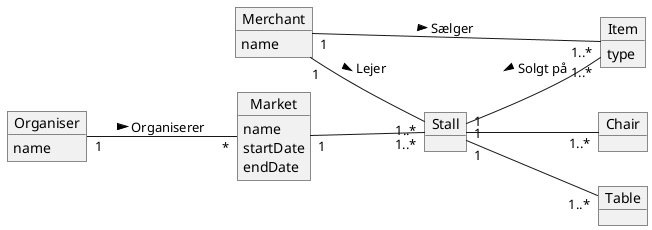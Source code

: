 @startuml
left to right direction
skinparam ObjectFontSize 16
skinparam ObjectAttributeFontSize 14
object Organiser {
    name
}

object Merchant {
    name
}

object Stall {

}

object Market {
    name 
    startDate
    endDate
}

object Item {
    type
}

object Chair {

}

object Table {

}

Organiser "1"--"*"  Market : Organiserer >
Market "1" -- "1..*" Stall
Merchant "1" -- "1..*" Stall : Lejer >
Merchant "1" -- "1..*" Item : Sælger >
Stall "1" -- "1..*" Chair 
Stall "1" -- "1..*" Table
Stall "1" -- "1..*" Item : Solgt på <
@enduml